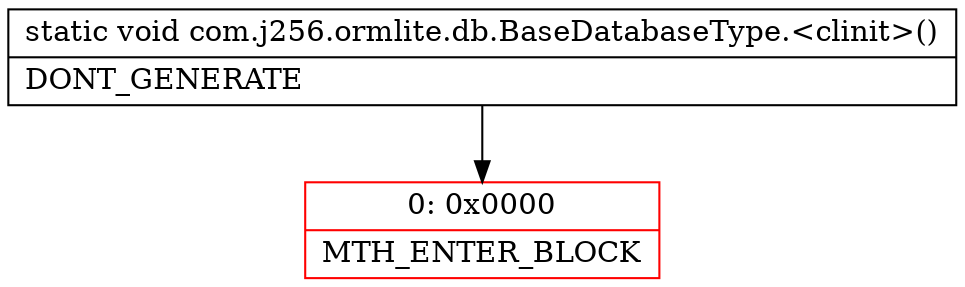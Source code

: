digraph "CFG forcom.j256.ormlite.db.BaseDatabaseType.\<clinit\>()V" {
subgraph cluster_Region_1943164393 {
label = "R(0)";
node [shape=record,color=blue];
}
Node_0 [shape=record,color=red,label="{0\:\ 0x0000|MTH_ENTER_BLOCK\l}"];
MethodNode[shape=record,label="{static void com.j256.ormlite.db.BaseDatabaseType.\<clinit\>()  | DONT_GENERATE\l}"];
MethodNode -> Node_0;
}

